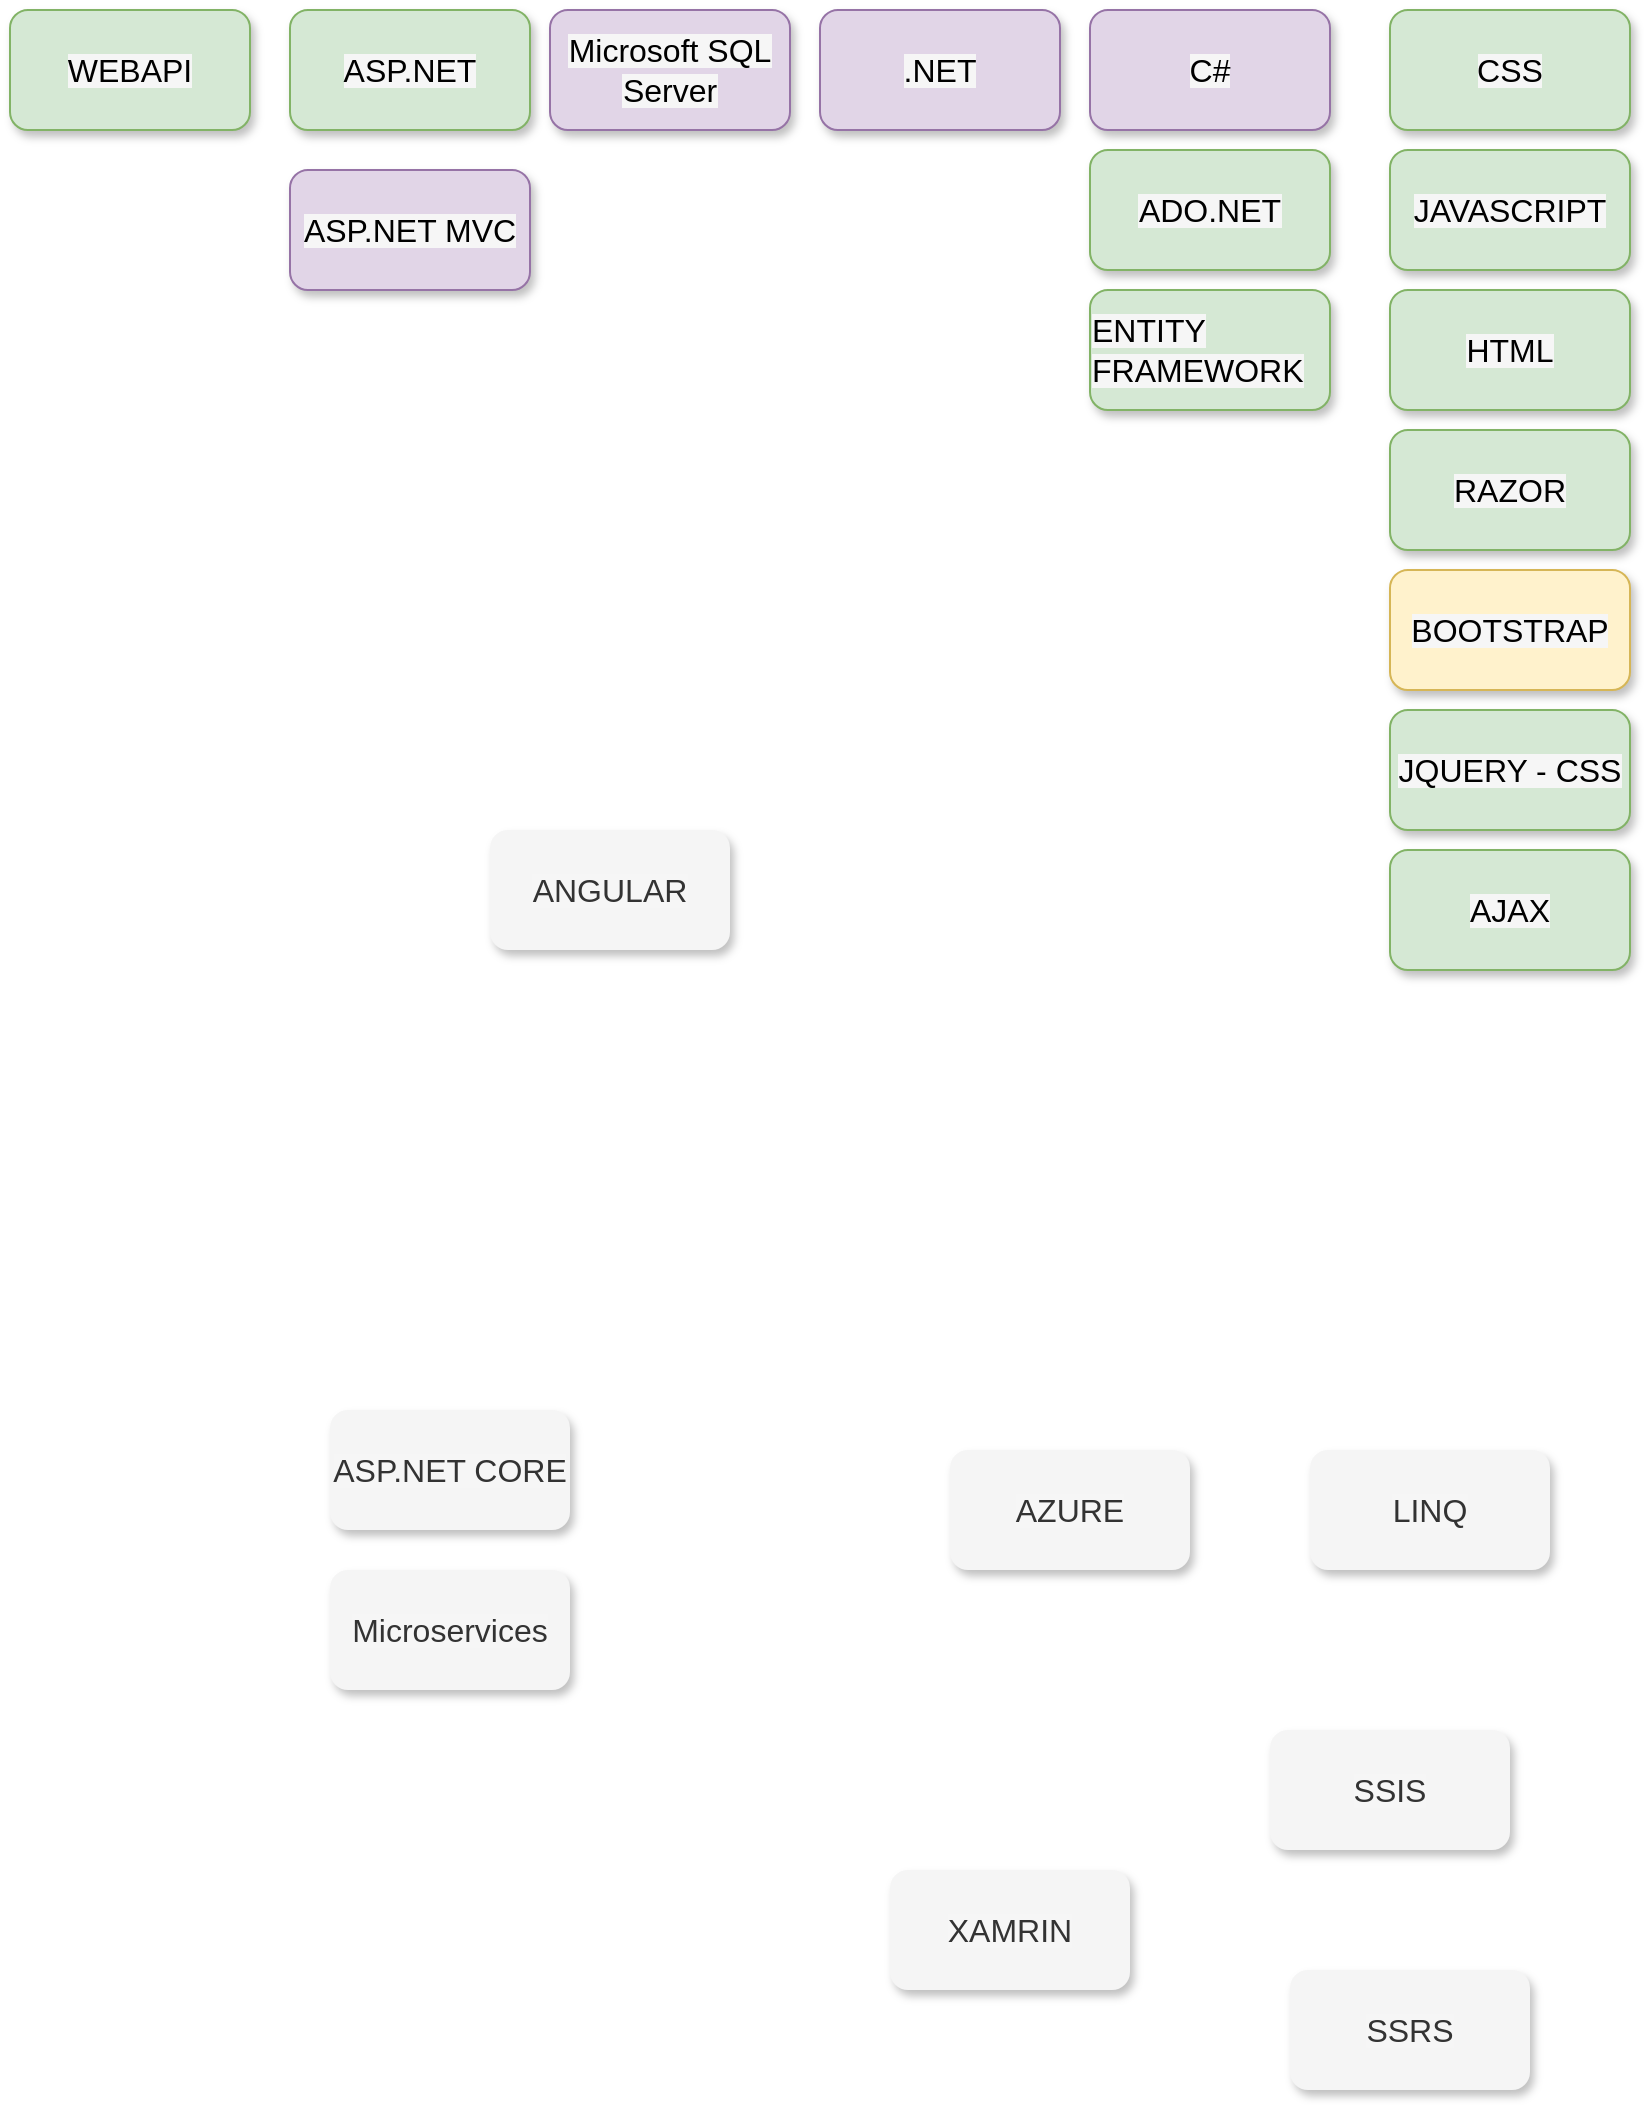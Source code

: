 <mxfile version="13.6.2" type="github">
  <diagram id="kadHFnLxjQ3yYRlNPp_8" name="Page-1">
    <mxGraphModel dx="782" dy="710" grid="1" gridSize="10" guides="1" tooltips="1" connect="1" arrows="1" fold="1" page="1" pageScale="1" pageWidth="850" pageHeight="1100" math="0" shadow="0">
      <root>
        <mxCell id="0" />
        <mxCell id="1" parent="0" />
        <mxCell id="nspwu7ugIolKWqw-Yoy7-22" value="&lt;span style=&quot;font-family: fixemoji, &amp;quot;roboto mono&amp;quot;, sans-serif; font-size: 16px; text-align: left; background-color: rgb(246, 246, 246);&quot;&gt;Microsoft SQL Server&lt;/span&gt;" style="rounded=1;whiteSpace=wrap;html=1;glass=0;shadow=1;fillColor=#e1d5e7;strokeColor=#9673a6;" parent="1" vertex="1">
          <mxGeometry x="290" y="20" width="120" height="60" as="geometry" />
        </mxCell>
        <mxCell id="nspwu7ugIolKWqw-Yoy7-23" value="&lt;span style=&quot;font-family: fixemoji, &amp;quot;roboto mono&amp;quot;, sans-serif; font-size: 16px; text-align: left; background-color: rgb(246, 246, 246);&quot;&gt;.NET&lt;/span&gt;" style="rounded=1;whiteSpace=wrap;html=1;glass=0;shadow=1;fillColor=#e1d5e7;strokeColor=#9673a6;" parent="1" vertex="1">
          <mxGeometry x="425" y="20" width="120" height="60" as="geometry" />
        </mxCell>
        <mxCell id="nspwu7ugIolKWqw-Yoy7-24" value="&lt;span style=&quot;font-family: fixemoji, &amp;quot;roboto mono&amp;quot;, sans-serif; font-size: 16px; text-align: left; background-color: rgb(246, 246, 246);&quot;&gt;ASP.NET&lt;/span&gt;" style="rounded=1;whiteSpace=wrap;html=1;glass=0;shadow=1;fillColor=#d5e8d4;strokeColor=#82b366;" parent="1" vertex="1">
          <mxGeometry x="160" y="20" width="120" height="60" as="geometry" />
        </mxCell>
        <mxCell id="nspwu7ugIolKWqw-Yoy7-25" value="&lt;span style=&quot;font-family: fixemoji, &amp;quot;roboto mono&amp;quot;, sans-serif; font-size: 16px; text-align: left; background-color: rgb(246, 246, 246);&quot;&gt;ASP.NET MVC&lt;/span&gt;" style="rounded=1;whiteSpace=wrap;html=1;glass=0;shadow=1;fillColor=#e1d5e7;strokeColor=#9673a6;" parent="1" vertex="1">
          <mxGeometry x="160" y="100" width="120" height="60" as="geometry" />
        </mxCell>
        <mxCell id="nspwu7ugIolKWqw-Yoy7-26" value="&lt;span style=&quot;font-family: &amp;#34;fixemoji&amp;#34; , &amp;#34;roboto mono&amp;#34; , sans-serif ; font-size: 16px ; text-align: left ; background-color: rgb(246 , 246 , 246)&quot;&gt;SSRS&lt;/span&gt;" style="rounded=1;whiteSpace=wrap;html=1;glass=0;shadow=1;fontColor=#333333;fillColor=#f5f5f5;strokeColor=none;" parent="1" vertex="1">
          <mxGeometry x="660" y="1000" width="120" height="60" as="geometry" />
        </mxCell>
        <mxCell id="nspwu7ugIolKWqw-Yoy7-27" value="&lt;span style=&quot;font-family: &amp;#34;fixemoji&amp;#34; , &amp;#34;roboto mono&amp;#34; , sans-serif ; font-size: 16px ; text-align: left ; background-color: rgb(246 , 246 , 246)&quot;&gt;JQUERY - CSS&lt;/span&gt;" style="rounded=1;whiteSpace=wrap;html=1;glass=0;shadow=1;fillColor=#d5e8d4;strokeColor=#82b366;" parent="1" vertex="1">
          <mxGeometry x="710" y="370" width="120" height="60" as="geometry" />
        </mxCell>
        <mxCell id="nspwu7ugIolKWqw-Yoy7-28" value="&lt;span style=&quot;font-family: &amp;#34;fixemoji&amp;#34; , &amp;#34;roboto mono&amp;#34; , sans-serif ; font-size: 16px ; text-align: left ; background-color: rgb(246 , 246 , 246)&quot;&gt;AJAX&lt;/span&gt;" style="rounded=1;whiteSpace=wrap;html=1;glass=0;shadow=1;fillColor=#d5e8d4;strokeColor=#82b366;" parent="1" vertex="1">
          <mxGeometry x="710" y="440" width="120" height="60" as="geometry" />
        </mxCell>
        <mxCell id="nspwu7ugIolKWqw-Yoy7-29" value="&lt;div style=&quot;text-align: left&quot;&gt;&lt;font face=&quot;fixemoji, roboto mono, sans-serif&quot;&gt;&lt;span style=&quot;font-size: 16px ; background-color: rgb(246 , 246 , 246)&quot;&gt;BOOTSTRAP&lt;/span&gt;&lt;/font&gt;&lt;/div&gt;" style="rounded=1;whiteSpace=wrap;html=1;glass=0;shadow=1;fillColor=#fff2cc;strokeColor=#d6b656;" parent="1" vertex="1">
          <mxGeometry x="710" y="300" width="120" height="60" as="geometry" />
        </mxCell>
        <mxCell id="nspwu7ugIolKWqw-Yoy7-30" value="&lt;span style=&quot;font-family: &amp;#34;fixemoji&amp;#34; , &amp;#34;roboto mono&amp;#34; , sans-serif ; font-size: 16px ; text-align: left ; background-color: rgb(246 , 246 , 246)&quot;&gt;C#&lt;/span&gt;" style="rounded=1;whiteSpace=wrap;html=1;glass=0;shadow=1;fillColor=#e1d5e7;strokeColor=#9673a6;" parent="1" vertex="1">
          <mxGeometry x="560" y="20" width="120" height="60" as="geometry" />
        </mxCell>
        <mxCell id="nspwu7ugIolKWqw-Yoy7-31" value="&lt;span style=&quot;font-family: &amp;#34;fixemoji&amp;#34; , &amp;#34;roboto mono&amp;#34; , sans-serif ; font-size: 16px ; text-align: left ; background-color: rgb(246 , 246 , 246)&quot;&gt;SSIS&lt;/span&gt;" style="rounded=1;whiteSpace=wrap;html=1;glass=0;shadow=1;fontColor=#333333;fillColor=#f5f5f5;strokeColor=none;" parent="1" vertex="1">
          <mxGeometry x="650" y="880" width="120" height="60" as="geometry" />
        </mxCell>
        <mxCell id="nspwu7ugIolKWqw-Yoy7-32" value="&lt;div style=&quot;text-align: left&quot;&gt;&lt;font face=&quot;fixemoji, roboto mono, sans-serif&quot;&gt;&lt;span style=&quot;font-size: 16px ; background-color: rgb(246 , 246 , 246)&quot;&gt;JAVASCRIPT&lt;/span&gt;&lt;/font&gt;&lt;/div&gt;" style="rounded=1;whiteSpace=wrap;html=1;glass=0;shadow=1;fillColor=#d5e8d4;strokeColor=#82b366;" parent="1" vertex="1">
          <mxGeometry x="710" y="90" width="120" height="60" as="geometry" />
        </mxCell>
        <mxCell id="nspwu7ugIolKWqw-Yoy7-33" value="&lt;div style=&quot;text-align: left&quot;&gt;&lt;font face=&quot;fixemoji, roboto mono, sans-serif&quot;&gt;&lt;span style=&quot;font-size: 16px ; background-color: rgb(246 , 246 , 246)&quot;&gt;ADO.NET&lt;/span&gt;&lt;/font&gt;&lt;/div&gt;" style="rounded=1;whiteSpace=wrap;html=1;glass=0;shadow=1;fillColor=#d5e8d4;strokeColor=#82b366;" parent="1" vertex="1">
          <mxGeometry x="560" y="90" width="120" height="60" as="geometry" />
        </mxCell>
        <mxCell id="nspwu7ugIolKWqw-Yoy7-34" value="&lt;div style=&quot;text-align: left&quot;&gt;&lt;span style=&quot;font-family: &amp;#34;fixemoji&amp;#34; , &amp;#34;roboto mono&amp;#34; , sans-serif ; font-size: 16px ; background-color: rgb(246 , 246 , 246)&quot;&gt;RAZOR&lt;/span&gt;&lt;br&gt;&lt;/div&gt;" style="rounded=1;whiteSpace=wrap;html=1;glass=0;shadow=1;fillColor=#d5e8d4;strokeColor=#82b366;" parent="1" vertex="1">
          <mxGeometry x="710" y="230" width="120" height="60" as="geometry" />
        </mxCell>
        <mxCell id="nspwu7ugIolKWqw-Yoy7-35" value="&lt;div style=&quot;text-align: left&quot;&gt;&lt;span style=&quot;font-family: &amp;#34;fixemoji&amp;#34; , &amp;#34;roboto mono&amp;#34; , sans-serif ; font-size: 16px ; background-color: rgb(246 , 246 , 246)&quot;&gt;CSS&lt;/span&gt;&lt;br&gt;&lt;/div&gt;" style="rounded=1;whiteSpace=wrap;html=1;glass=0;shadow=1;fillColor=#d5e8d4;strokeColor=#82b366;" parent="1" vertex="1">
          <mxGeometry x="710" y="20" width="120" height="60" as="geometry" />
        </mxCell>
        <mxCell id="nspwu7ugIolKWqw-Yoy7-36" value="&lt;div style=&quot;text-align: left&quot;&gt;&lt;span style=&quot;font-family: &amp;#34;fixemoji&amp;#34; , &amp;#34;roboto mono&amp;#34; , sans-serif ; font-size: 16px ; background-color: rgb(246 , 246 , 246)&quot;&gt;HTML&lt;/span&gt;&lt;br&gt;&lt;/div&gt;" style="rounded=1;whiteSpace=wrap;html=1;glass=0;shadow=1;fillColor=#d5e8d4;strokeColor=#82b366;" parent="1" vertex="1">
          <mxGeometry x="710" y="160" width="120" height="60" as="geometry" />
        </mxCell>
        <mxCell id="nspwu7ugIolKWqw-Yoy7-37" value="&lt;div style=&quot;text-align: left&quot;&gt;&lt;span style=&quot;font-family: &amp;#34;fixemoji&amp;#34; , &amp;#34;roboto mono&amp;#34; , sans-serif ; font-size: 16px ; background-color: rgb(246 , 246 , 246)&quot;&gt;LINQ&lt;/span&gt;&lt;br&gt;&lt;/div&gt;" style="rounded=1;whiteSpace=wrap;html=1;glass=0;shadow=1;fontColor=#333333;fillColor=#f5f5f5;strokeColor=none;" parent="1" vertex="1">
          <mxGeometry x="670" y="740" width="120" height="60" as="geometry" />
        </mxCell>
        <mxCell id="nspwu7ugIolKWqw-Yoy7-38" value="&lt;div style=&quot;text-align: left&quot;&gt;&lt;span style=&quot;font-family: &amp;#34;fixemoji&amp;#34; , &amp;#34;roboto mono&amp;#34; , sans-serif ; font-size: 16px ; background-color: rgb(246 , 246 , 246)&quot;&gt;WEBAPI&lt;/span&gt;&lt;br&gt;&lt;/div&gt;" style="rounded=1;whiteSpace=wrap;html=1;glass=0;shadow=1;fillColor=#d5e8d4;strokeColor=#82b366;" parent="1" vertex="1">
          <mxGeometry x="20" y="20" width="120" height="60" as="geometry" />
        </mxCell>
        <mxCell id="nspwu7ugIolKWqw-Yoy7-39" value="&lt;div style=&quot;text-align: left&quot;&gt;&lt;span style=&quot;font-family: &amp;#34;fixemoji&amp;#34; , &amp;#34;roboto mono&amp;#34; , sans-serif ; font-size: 16px ; background-color: rgb(246 , 246 , 246)&quot;&gt;ASP.NET CORE&lt;/span&gt;&lt;br&gt;&lt;/div&gt;" style="rounded=1;whiteSpace=wrap;html=1;glass=0;shadow=1;fontColor=#333333;fillColor=#f5f5f5;strokeColor=none;" parent="1" vertex="1">
          <mxGeometry x="180" y="720" width="120" height="60" as="geometry" />
        </mxCell>
        <mxCell id="nspwu7ugIolKWqw-Yoy7-40" value="&lt;div style=&quot;text-align: left&quot;&gt;&lt;span style=&quot;font-family: &amp;#34;fixemoji&amp;#34; , &amp;#34;roboto mono&amp;#34; , sans-serif ; font-size: 16px ; background-color: rgb(246 , 246 , 246)&quot;&gt;ANGULAR&lt;/span&gt;&lt;br&gt;&lt;/div&gt;" style="rounded=1;whiteSpace=wrap;html=1;glass=0;shadow=1;fontColor=#333333;fillColor=#f5f5f5;strokeColor=none;" parent="1" vertex="1">
          <mxGeometry x="260" y="430" width="120" height="60" as="geometry" />
        </mxCell>
        <mxCell id="nspwu7ugIolKWqw-Yoy7-41" value="&lt;div style=&quot;text-align: left&quot;&gt;&lt;span style=&quot;font-family: &amp;#34;fixemoji&amp;#34; , &amp;#34;roboto mono&amp;#34; , sans-serif ; font-size: 16px ; background-color: rgb(246 , 246 , 246)&quot;&gt;AZURE&lt;/span&gt;&lt;br&gt;&lt;/div&gt;" style="rounded=1;whiteSpace=wrap;html=1;glass=0;shadow=1;fontColor=#333333;fillColor=#f5f5f5;strokeColor=none;" parent="1" vertex="1">
          <mxGeometry x="490" y="740" width="120" height="60" as="geometry" />
        </mxCell>
        <mxCell id="nspwu7ugIolKWqw-Yoy7-42" value="&lt;div style=&quot;text-align: left&quot;&gt;&lt;span style=&quot;font-family: &amp;#34;fixemoji&amp;#34; , &amp;#34;roboto mono&amp;#34; , sans-serif ; font-size: 16px ; background-color: rgb(246 , 246 , 246)&quot;&gt;XAMRIN&lt;/span&gt;&lt;br&gt;&lt;/div&gt;" style="rounded=1;whiteSpace=wrap;html=1;glass=0;shadow=1;fontColor=#333333;fillColor=#f5f5f5;strokeColor=none;" parent="1" vertex="1">
          <mxGeometry x="460" y="950" width="120" height="60" as="geometry" />
        </mxCell>
        <mxCell id="nspwu7ugIolKWqw-Yoy7-45" value="&lt;div style=&quot;text-align: left&quot;&gt;&lt;span style=&quot;font-family: &amp;#34;fixemoji&amp;#34; , &amp;#34;roboto mono&amp;#34; , sans-serif ; font-size: 16px ; background-color: rgb(246 , 246 , 246)&quot;&gt;Microservices&lt;/span&gt;&lt;br&gt;&lt;/div&gt;" style="rounded=1;whiteSpace=wrap;html=1;glass=0;shadow=1;fontColor=#333333;fillColor=#f5f5f5;strokeColor=none;" parent="1" vertex="1">
          <mxGeometry x="180" y="800" width="120" height="60" as="geometry" />
        </mxCell>
        <mxCell id="nspwu7ugIolKWqw-Yoy7-46" value="&lt;div style=&quot;text-align: left&quot;&gt;&lt;span style=&quot;font-family: &amp;#34;fixemoji&amp;#34; , &amp;#34;roboto mono&amp;#34; , sans-serif ; font-size: 16px ; background-color: rgb(246 , 246 , 246)&quot;&gt;ENTITY FRAMEWORK&lt;/span&gt;&lt;br&gt;&lt;/div&gt;" style="rounded=1;whiteSpace=wrap;html=1;glass=0;shadow=1;fillColor=#d5e8d4;strokeColor=#82b366;" parent="1" vertex="1">
          <mxGeometry x="560" y="160" width="120" height="60" as="geometry" />
        </mxCell>
      </root>
    </mxGraphModel>
  </diagram>
</mxfile>
